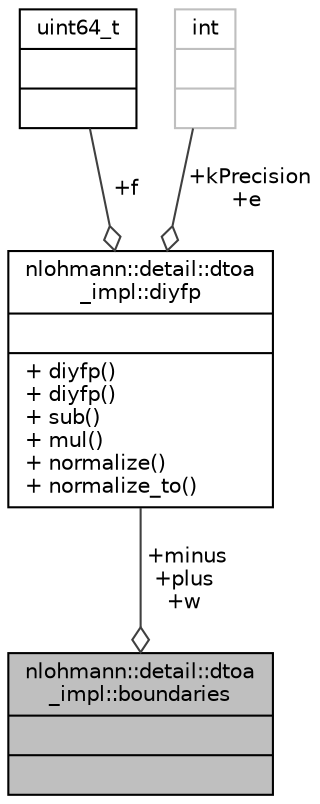digraph "nlohmann::detail::dtoa_impl::boundaries"
{
 // INTERACTIVE_SVG=YES
  bgcolor="transparent";
  edge [fontname="Helvetica",fontsize="10",labelfontname="Helvetica",labelfontsize="10"];
  node [fontname="Helvetica",fontsize="10",shape=record];
  Node1 [label="{nlohmann::detail::dtoa\l_impl::boundaries\n||}",height=0.2,width=0.4,color="black", fillcolor="grey75", style="filled", fontcolor="black"];
  Node2 -> Node1 [color="grey25",fontsize="10",style="solid",label=" +minus\n+plus\n+w" ,arrowhead="odiamond",fontname="Helvetica"];
  Node2 [label="{nlohmann::detail::dtoa\l_impl::diyfp\n||+ diyfp()\l+ diyfp()\l+ sub()\l+ mul()\l+ normalize()\l+ normalize_to()\l}",height=0.2,width=0.4,color="black",URL="$d4/d54/structnlohmann_1_1detail_1_1dtoa__impl_1_1diyfp.html"];
  Node3 -> Node2 [color="grey25",fontsize="10",style="solid",label=" +f" ,arrowhead="odiamond",fontname="Helvetica"];
  Node3 [label="{uint64_t\n||}",height=0.2,width=0.4,color="black",URL="$d6/d30/classuint64__t.html"];
  Node4 -> Node2 [color="grey25",fontsize="10",style="solid",label=" +kPrecision\n+e" ,arrowhead="odiamond",fontname="Helvetica"];
  Node4 [label="{int\n||}",height=0.2,width=0.4,color="grey75"];
}
